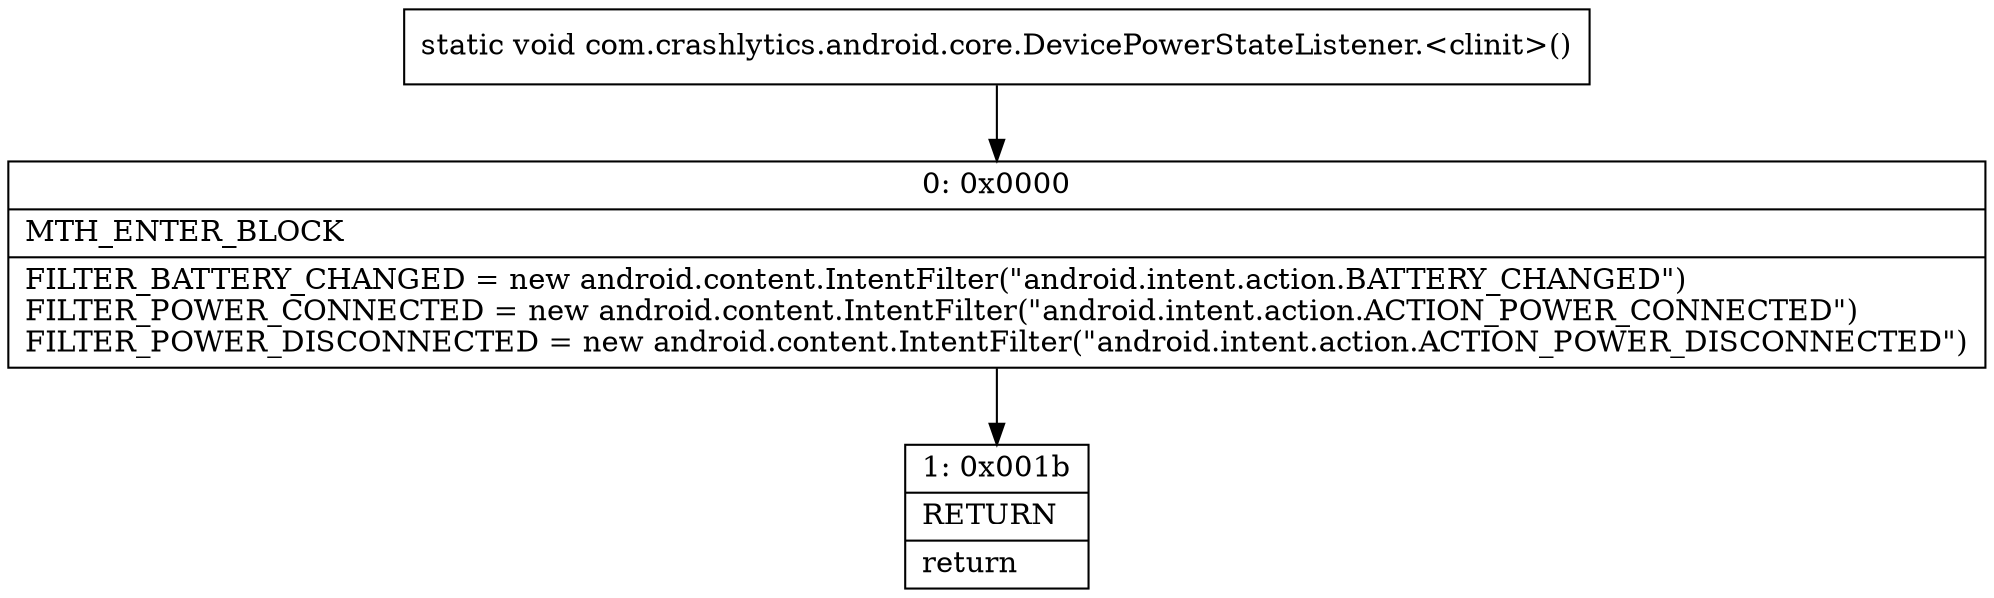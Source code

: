 digraph "CFG forcom.crashlytics.android.core.DevicePowerStateListener.\<clinit\>()V" {
Node_0 [shape=record,label="{0\:\ 0x0000|MTH_ENTER_BLOCK\l|FILTER_BATTERY_CHANGED = new android.content.IntentFilter(\"android.intent.action.BATTERY_CHANGED\")\lFILTER_POWER_CONNECTED = new android.content.IntentFilter(\"android.intent.action.ACTION_POWER_CONNECTED\")\lFILTER_POWER_DISCONNECTED = new android.content.IntentFilter(\"android.intent.action.ACTION_POWER_DISCONNECTED\")\l}"];
Node_1 [shape=record,label="{1\:\ 0x001b|RETURN\l|return\l}"];
MethodNode[shape=record,label="{static void com.crashlytics.android.core.DevicePowerStateListener.\<clinit\>() }"];
MethodNode -> Node_0;
Node_0 -> Node_1;
}

